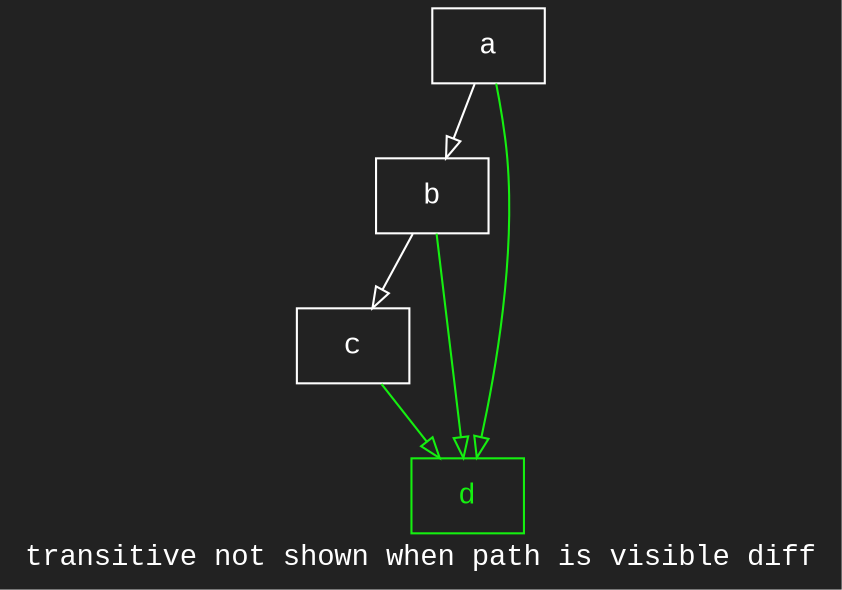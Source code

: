 digraph D {
    label="transitive not shown when path is visible diff";
    tooltip="transitive not shown when path is visible diff";
    bgcolor="#222222";
    fontcolor="#ffffff";
    fontname="Courier New";
    
    node1 [color="#ffffff",fontcolor="#ffffff",fontname="Courier New",shape="rectangle",tooltip="a",label="a"]
    
    node2 [color="#ffffff",fontcolor="#ffffff",fontname="Courier New",shape="rectangle",tooltip="b",label="b"]
    
    node3 [color="#ffffff",fontcolor="#ffffff",fontname="Courier New",shape="rectangle",tooltip="c",label="c"]
    
    node4 [color="#15ef10",fontcolor="#15ef10",fontname="Courier New",shape="rectangle",tooltip="d",label="d"]
    
    node1 -> node2 [arrowhead="empty",color="#ffffff",tooltip="a\n   ->\nb",]
    node1 -> node4 [arrowhead="empty",color="#15ef10",tooltip="a\n   ->\nd",]
    node2 -> node3 [arrowhead="empty",color="#ffffff",tooltip="b\n   ->\nc",]
    node2 -> node4 [arrowhead="empty",color="#15ef10",tooltip="b\n   ->\nd",]
    node3 -> node4 [arrowhead="empty",color="#15ef10",tooltip="c\n   ->\nd",]
}
